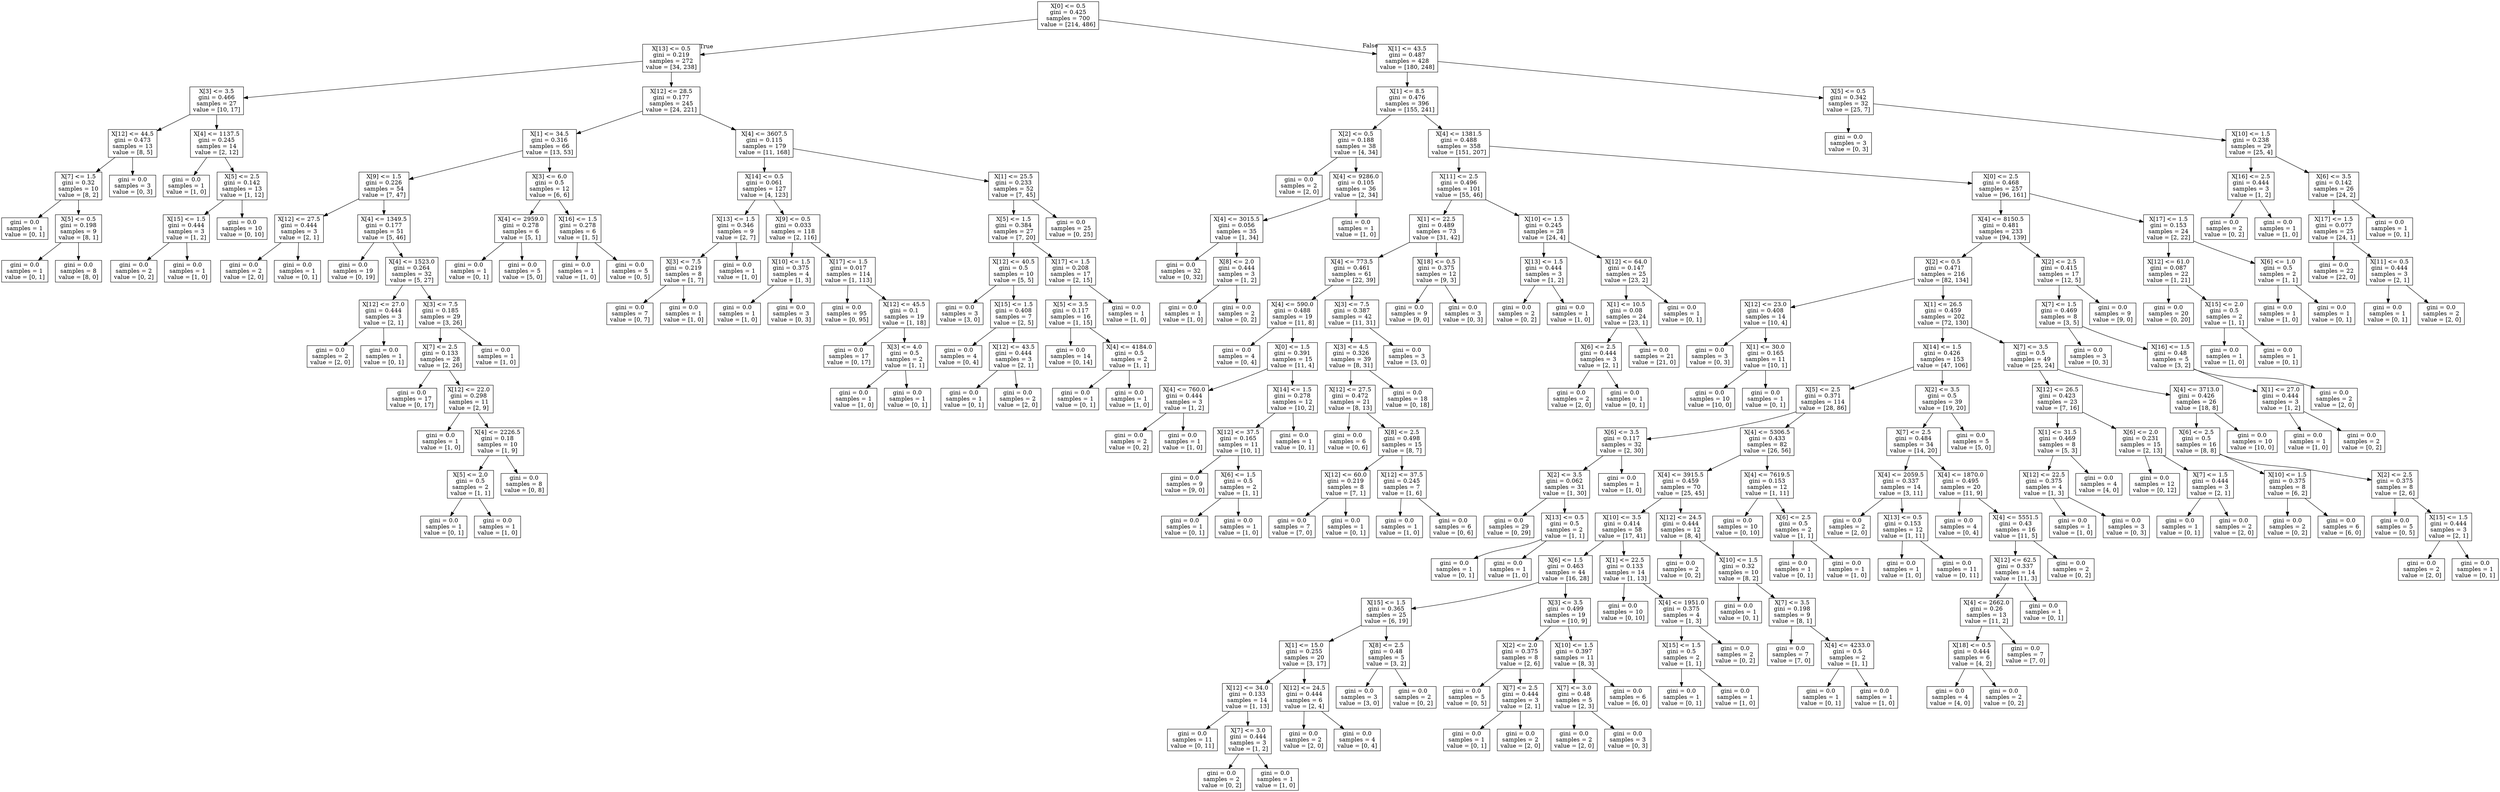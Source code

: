 digraph Tree {
node [shape=box] ;
0 [label="X[0] <= 0.5\ngini = 0.425\nsamples = 700\nvalue = [214, 486]"] ;
1 [label="X[13] <= 0.5\ngini = 0.219\nsamples = 272\nvalue = [34, 238]"] ;
0 -> 1 [labeldistance=2.5, labelangle=45, headlabel="True"] ;
2 [label="X[3] <= 3.5\ngini = 0.466\nsamples = 27\nvalue = [10, 17]"] ;
1 -> 2 ;
3 [label="X[12] <= 44.5\ngini = 0.473\nsamples = 13\nvalue = [8, 5]"] ;
2 -> 3 ;
4 [label="X[7] <= 1.5\ngini = 0.32\nsamples = 10\nvalue = [8, 2]"] ;
3 -> 4 ;
5 [label="gini = 0.0\nsamples = 1\nvalue = [0, 1]"] ;
4 -> 5 ;
6 [label="X[5] <= 0.5\ngini = 0.198\nsamples = 9\nvalue = [8, 1]"] ;
4 -> 6 ;
7 [label="gini = 0.0\nsamples = 1\nvalue = [0, 1]"] ;
6 -> 7 ;
8 [label="gini = 0.0\nsamples = 8\nvalue = [8, 0]"] ;
6 -> 8 ;
9 [label="gini = 0.0\nsamples = 3\nvalue = [0, 3]"] ;
3 -> 9 ;
10 [label="X[4] <= 1137.5\ngini = 0.245\nsamples = 14\nvalue = [2, 12]"] ;
2 -> 10 ;
11 [label="gini = 0.0\nsamples = 1\nvalue = [1, 0]"] ;
10 -> 11 ;
12 [label="X[5] <= 2.5\ngini = 0.142\nsamples = 13\nvalue = [1, 12]"] ;
10 -> 12 ;
13 [label="X[15] <= 1.5\ngini = 0.444\nsamples = 3\nvalue = [1, 2]"] ;
12 -> 13 ;
14 [label="gini = 0.0\nsamples = 2\nvalue = [0, 2]"] ;
13 -> 14 ;
15 [label="gini = 0.0\nsamples = 1\nvalue = [1, 0]"] ;
13 -> 15 ;
16 [label="gini = 0.0\nsamples = 10\nvalue = [0, 10]"] ;
12 -> 16 ;
17 [label="X[12] <= 28.5\ngini = 0.177\nsamples = 245\nvalue = [24, 221]"] ;
1 -> 17 ;
18 [label="X[1] <= 34.5\ngini = 0.316\nsamples = 66\nvalue = [13, 53]"] ;
17 -> 18 ;
19 [label="X[9] <= 1.5\ngini = 0.226\nsamples = 54\nvalue = [7, 47]"] ;
18 -> 19 ;
20 [label="X[12] <= 27.5\ngini = 0.444\nsamples = 3\nvalue = [2, 1]"] ;
19 -> 20 ;
21 [label="gini = 0.0\nsamples = 2\nvalue = [2, 0]"] ;
20 -> 21 ;
22 [label="gini = 0.0\nsamples = 1\nvalue = [0, 1]"] ;
20 -> 22 ;
23 [label="X[4] <= 1349.5\ngini = 0.177\nsamples = 51\nvalue = [5, 46]"] ;
19 -> 23 ;
24 [label="gini = 0.0\nsamples = 19\nvalue = [0, 19]"] ;
23 -> 24 ;
25 [label="X[4] <= 1523.0\ngini = 0.264\nsamples = 32\nvalue = [5, 27]"] ;
23 -> 25 ;
26 [label="X[12] <= 27.0\ngini = 0.444\nsamples = 3\nvalue = [2, 1]"] ;
25 -> 26 ;
27 [label="gini = 0.0\nsamples = 2\nvalue = [2, 0]"] ;
26 -> 27 ;
28 [label="gini = 0.0\nsamples = 1\nvalue = [0, 1]"] ;
26 -> 28 ;
29 [label="X[3] <= 7.5\ngini = 0.185\nsamples = 29\nvalue = [3, 26]"] ;
25 -> 29 ;
30 [label="X[7] <= 2.5\ngini = 0.133\nsamples = 28\nvalue = [2, 26]"] ;
29 -> 30 ;
31 [label="gini = 0.0\nsamples = 17\nvalue = [0, 17]"] ;
30 -> 31 ;
32 [label="X[12] <= 22.0\ngini = 0.298\nsamples = 11\nvalue = [2, 9]"] ;
30 -> 32 ;
33 [label="gini = 0.0\nsamples = 1\nvalue = [1, 0]"] ;
32 -> 33 ;
34 [label="X[4] <= 2226.5\ngini = 0.18\nsamples = 10\nvalue = [1, 9]"] ;
32 -> 34 ;
35 [label="X[5] <= 2.0\ngini = 0.5\nsamples = 2\nvalue = [1, 1]"] ;
34 -> 35 ;
36 [label="gini = 0.0\nsamples = 1\nvalue = [0, 1]"] ;
35 -> 36 ;
37 [label="gini = 0.0\nsamples = 1\nvalue = [1, 0]"] ;
35 -> 37 ;
38 [label="gini = 0.0\nsamples = 8\nvalue = [0, 8]"] ;
34 -> 38 ;
39 [label="gini = 0.0\nsamples = 1\nvalue = [1, 0]"] ;
29 -> 39 ;
40 [label="X[3] <= 6.0\ngini = 0.5\nsamples = 12\nvalue = [6, 6]"] ;
18 -> 40 ;
41 [label="X[4] <= 2959.0\ngini = 0.278\nsamples = 6\nvalue = [5, 1]"] ;
40 -> 41 ;
42 [label="gini = 0.0\nsamples = 1\nvalue = [0, 1]"] ;
41 -> 42 ;
43 [label="gini = 0.0\nsamples = 5\nvalue = [5, 0]"] ;
41 -> 43 ;
44 [label="X[16] <= 1.5\ngini = 0.278\nsamples = 6\nvalue = [1, 5]"] ;
40 -> 44 ;
45 [label="gini = 0.0\nsamples = 1\nvalue = [1, 0]"] ;
44 -> 45 ;
46 [label="gini = 0.0\nsamples = 5\nvalue = [0, 5]"] ;
44 -> 46 ;
47 [label="X[4] <= 3607.5\ngini = 0.115\nsamples = 179\nvalue = [11, 168]"] ;
17 -> 47 ;
48 [label="X[14] <= 0.5\ngini = 0.061\nsamples = 127\nvalue = [4, 123]"] ;
47 -> 48 ;
49 [label="X[13] <= 1.5\ngini = 0.346\nsamples = 9\nvalue = [2, 7]"] ;
48 -> 49 ;
50 [label="X[3] <= 7.5\ngini = 0.219\nsamples = 8\nvalue = [1, 7]"] ;
49 -> 50 ;
51 [label="gini = 0.0\nsamples = 7\nvalue = [0, 7]"] ;
50 -> 51 ;
52 [label="gini = 0.0\nsamples = 1\nvalue = [1, 0]"] ;
50 -> 52 ;
53 [label="gini = 0.0\nsamples = 1\nvalue = [1, 0]"] ;
49 -> 53 ;
54 [label="X[9] <= 0.5\ngini = 0.033\nsamples = 118\nvalue = [2, 116]"] ;
48 -> 54 ;
55 [label="X[10] <= 1.5\ngini = 0.375\nsamples = 4\nvalue = [1, 3]"] ;
54 -> 55 ;
56 [label="gini = 0.0\nsamples = 1\nvalue = [1, 0]"] ;
55 -> 56 ;
57 [label="gini = 0.0\nsamples = 3\nvalue = [0, 3]"] ;
55 -> 57 ;
58 [label="X[17] <= 1.5\ngini = 0.017\nsamples = 114\nvalue = [1, 113]"] ;
54 -> 58 ;
59 [label="gini = 0.0\nsamples = 95\nvalue = [0, 95]"] ;
58 -> 59 ;
60 [label="X[12] <= 45.5\ngini = 0.1\nsamples = 19\nvalue = [1, 18]"] ;
58 -> 60 ;
61 [label="gini = 0.0\nsamples = 17\nvalue = [0, 17]"] ;
60 -> 61 ;
62 [label="X[3] <= 4.0\ngini = 0.5\nsamples = 2\nvalue = [1, 1]"] ;
60 -> 62 ;
63 [label="gini = 0.0\nsamples = 1\nvalue = [1, 0]"] ;
62 -> 63 ;
64 [label="gini = 0.0\nsamples = 1\nvalue = [0, 1]"] ;
62 -> 64 ;
65 [label="X[1] <= 25.5\ngini = 0.233\nsamples = 52\nvalue = [7, 45]"] ;
47 -> 65 ;
66 [label="X[5] <= 1.5\ngini = 0.384\nsamples = 27\nvalue = [7, 20]"] ;
65 -> 66 ;
67 [label="X[12] <= 40.5\ngini = 0.5\nsamples = 10\nvalue = [5, 5]"] ;
66 -> 67 ;
68 [label="gini = 0.0\nsamples = 3\nvalue = [3, 0]"] ;
67 -> 68 ;
69 [label="X[15] <= 1.5\ngini = 0.408\nsamples = 7\nvalue = [2, 5]"] ;
67 -> 69 ;
70 [label="gini = 0.0\nsamples = 4\nvalue = [0, 4]"] ;
69 -> 70 ;
71 [label="X[12] <= 43.5\ngini = 0.444\nsamples = 3\nvalue = [2, 1]"] ;
69 -> 71 ;
72 [label="gini = 0.0\nsamples = 1\nvalue = [0, 1]"] ;
71 -> 72 ;
73 [label="gini = 0.0\nsamples = 2\nvalue = [2, 0]"] ;
71 -> 73 ;
74 [label="X[17] <= 1.5\ngini = 0.208\nsamples = 17\nvalue = [2, 15]"] ;
66 -> 74 ;
75 [label="X[5] <= 3.5\ngini = 0.117\nsamples = 16\nvalue = [1, 15]"] ;
74 -> 75 ;
76 [label="gini = 0.0\nsamples = 14\nvalue = [0, 14]"] ;
75 -> 76 ;
77 [label="X[4] <= 4184.0\ngini = 0.5\nsamples = 2\nvalue = [1, 1]"] ;
75 -> 77 ;
78 [label="gini = 0.0\nsamples = 1\nvalue = [0, 1]"] ;
77 -> 78 ;
79 [label="gini = 0.0\nsamples = 1\nvalue = [1, 0]"] ;
77 -> 79 ;
80 [label="gini = 0.0\nsamples = 1\nvalue = [1, 0]"] ;
74 -> 80 ;
81 [label="gini = 0.0\nsamples = 25\nvalue = [0, 25]"] ;
65 -> 81 ;
82 [label="X[1] <= 43.5\ngini = 0.487\nsamples = 428\nvalue = [180, 248]"] ;
0 -> 82 [labeldistance=2.5, labelangle=-45, headlabel="False"] ;
83 [label="X[1] <= 8.5\ngini = 0.476\nsamples = 396\nvalue = [155, 241]"] ;
82 -> 83 ;
84 [label="X[2] <= 0.5\ngini = 0.188\nsamples = 38\nvalue = [4, 34]"] ;
83 -> 84 ;
85 [label="gini = 0.0\nsamples = 2\nvalue = [2, 0]"] ;
84 -> 85 ;
86 [label="X[4] <= 9286.0\ngini = 0.105\nsamples = 36\nvalue = [2, 34]"] ;
84 -> 86 ;
87 [label="X[4] <= 3015.5\ngini = 0.056\nsamples = 35\nvalue = [1, 34]"] ;
86 -> 87 ;
88 [label="gini = 0.0\nsamples = 32\nvalue = [0, 32]"] ;
87 -> 88 ;
89 [label="X[8] <= 2.0\ngini = 0.444\nsamples = 3\nvalue = [1, 2]"] ;
87 -> 89 ;
90 [label="gini = 0.0\nsamples = 1\nvalue = [1, 0]"] ;
89 -> 90 ;
91 [label="gini = 0.0\nsamples = 2\nvalue = [0, 2]"] ;
89 -> 91 ;
92 [label="gini = 0.0\nsamples = 1\nvalue = [1, 0]"] ;
86 -> 92 ;
93 [label="X[4] <= 1381.5\ngini = 0.488\nsamples = 358\nvalue = [151, 207]"] ;
83 -> 93 ;
94 [label="X[11] <= 2.5\ngini = 0.496\nsamples = 101\nvalue = [55, 46]"] ;
93 -> 94 ;
95 [label="X[1] <= 22.5\ngini = 0.489\nsamples = 73\nvalue = [31, 42]"] ;
94 -> 95 ;
96 [label="X[4] <= 773.5\ngini = 0.461\nsamples = 61\nvalue = [22, 39]"] ;
95 -> 96 ;
97 [label="X[4] <= 590.0\ngini = 0.488\nsamples = 19\nvalue = [11, 8]"] ;
96 -> 97 ;
98 [label="gini = 0.0\nsamples = 4\nvalue = [0, 4]"] ;
97 -> 98 ;
99 [label="X[0] <= 1.5\ngini = 0.391\nsamples = 15\nvalue = [11, 4]"] ;
97 -> 99 ;
100 [label="X[4] <= 760.0\ngini = 0.444\nsamples = 3\nvalue = [1, 2]"] ;
99 -> 100 ;
101 [label="gini = 0.0\nsamples = 2\nvalue = [0, 2]"] ;
100 -> 101 ;
102 [label="gini = 0.0\nsamples = 1\nvalue = [1, 0]"] ;
100 -> 102 ;
103 [label="X[14] <= 1.5\ngini = 0.278\nsamples = 12\nvalue = [10, 2]"] ;
99 -> 103 ;
104 [label="X[12] <= 37.5\ngini = 0.165\nsamples = 11\nvalue = [10, 1]"] ;
103 -> 104 ;
105 [label="gini = 0.0\nsamples = 9\nvalue = [9, 0]"] ;
104 -> 105 ;
106 [label="X[6] <= 1.5\ngini = 0.5\nsamples = 2\nvalue = [1, 1]"] ;
104 -> 106 ;
107 [label="gini = 0.0\nsamples = 1\nvalue = [0, 1]"] ;
106 -> 107 ;
108 [label="gini = 0.0\nsamples = 1\nvalue = [1, 0]"] ;
106 -> 108 ;
109 [label="gini = 0.0\nsamples = 1\nvalue = [0, 1]"] ;
103 -> 109 ;
110 [label="X[3] <= 7.5\ngini = 0.387\nsamples = 42\nvalue = [11, 31]"] ;
96 -> 110 ;
111 [label="X[3] <= 4.5\ngini = 0.326\nsamples = 39\nvalue = [8, 31]"] ;
110 -> 111 ;
112 [label="X[12] <= 27.5\ngini = 0.472\nsamples = 21\nvalue = [8, 13]"] ;
111 -> 112 ;
113 [label="gini = 0.0\nsamples = 6\nvalue = [0, 6]"] ;
112 -> 113 ;
114 [label="X[8] <= 2.5\ngini = 0.498\nsamples = 15\nvalue = [8, 7]"] ;
112 -> 114 ;
115 [label="X[12] <= 60.0\ngini = 0.219\nsamples = 8\nvalue = [7, 1]"] ;
114 -> 115 ;
116 [label="gini = 0.0\nsamples = 7\nvalue = [7, 0]"] ;
115 -> 116 ;
117 [label="gini = 0.0\nsamples = 1\nvalue = [0, 1]"] ;
115 -> 117 ;
118 [label="X[12] <= 37.5\ngini = 0.245\nsamples = 7\nvalue = [1, 6]"] ;
114 -> 118 ;
119 [label="gini = 0.0\nsamples = 1\nvalue = [1, 0]"] ;
118 -> 119 ;
120 [label="gini = 0.0\nsamples = 6\nvalue = [0, 6]"] ;
118 -> 120 ;
121 [label="gini = 0.0\nsamples = 18\nvalue = [0, 18]"] ;
111 -> 121 ;
122 [label="gini = 0.0\nsamples = 3\nvalue = [3, 0]"] ;
110 -> 122 ;
123 [label="X[18] <= 0.5\ngini = 0.375\nsamples = 12\nvalue = [9, 3]"] ;
95 -> 123 ;
124 [label="gini = 0.0\nsamples = 9\nvalue = [9, 0]"] ;
123 -> 124 ;
125 [label="gini = 0.0\nsamples = 3\nvalue = [0, 3]"] ;
123 -> 125 ;
126 [label="X[10] <= 1.5\ngini = 0.245\nsamples = 28\nvalue = [24, 4]"] ;
94 -> 126 ;
127 [label="X[13] <= 1.5\ngini = 0.444\nsamples = 3\nvalue = [1, 2]"] ;
126 -> 127 ;
128 [label="gini = 0.0\nsamples = 2\nvalue = [0, 2]"] ;
127 -> 128 ;
129 [label="gini = 0.0\nsamples = 1\nvalue = [1, 0]"] ;
127 -> 129 ;
130 [label="X[12] <= 64.0\ngini = 0.147\nsamples = 25\nvalue = [23, 2]"] ;
126 -> 130 ;
131 [label="X[1] <= 10.5\ngini = 0.08\nsamples = 24\nvalue = [23, 1]"] ;
130 -> 131 ;
132 [label="X[6] <= 2.5\ngini = 0.444\nsamples = 3\nvalue = [2, 1]"] ;
131 -> 132 ;
133 [label="gini = 0.0\nsamples = 2\nvalue = [2, 0]"] ;
132 -> 133 ;
134 [label="gini = 0.0\nsamples = 1\nvalue = [0, 1]"] ;
132 -> 134 ;
135 [label="gini = 0.0\nsamples = 21\nvalue = [21, 0]"] ;
131 -> 135 ;
136 [label="gini = 0.0\nsamples = 1\nvalue = [0, 1]"] ;
130 -> 136 ;
137 [label="X[0] <= 2.5\ngini = 0.468\nsamples = 257\nvalue = [96, 161]"] ;
93 -> 137 ;
138 [label="X[4] <= 8150.5\ngini = 0.481\nsamples = 233\nvalue = [94, 139]"] ;
137 -> 138 ;
139 [label="X[2] <= 0.5\ngini = 0.471\nsamples = 216\nvalue = [82, 134]"] ;
138 -> 139 ;
140 [label="X[12] <= 23.0\ngini = 0.408\nsamples = 14\nvalue = [10, 4]"] ;
139 -> 140 ;
141 [label="gini = 0.0\nsamples = 3\nvalue = [0, 3]"] ;
140 -> 141 ;
142 [label="X[1] <= 30.0\ngini = 0.165\nsamples = 11\nvalue = [10, 1]"] ;
140 -> 142 ;
143 [label="gini = 0.0\nsamples = 10\nvalue = [10, 0]"] ;
142 -> 143 ;
144 [label="gini = 0.0\nsamples = 1\nvalue = [0, 1]"] ;
142 -> 144 ;
145 [label="X[1] <= 26.5\ngini = 0.459\nsamples = 202\nvalue = [72, 130]"] ;
139 -> 145 ;
146 [label="X[14] <= 1.5\ngini = 0.426\nsamples = 153\nvalue = [47, 106]"] ;
145 -> 146 ;
147 [label="X[5] <= 2.5\ngini = 0.371\nsamples = 114\nvalue = [28, 86]"] ;
146 -> 147 ;
148 [label="X[6] <= 3.5\ngini = 0.117\nsamples = 32\nvalue = [2, 30]"] ;
147 -> 148 ;
149 [label="X[2] <= 3.5\ngini = 0.062\nsamples = 31\nvalue = [1, 30]"] ;
148 -> 149 ;
150 [label="gini = 0.0\nsamples = 29\nvalue = [0, 29]"] ;
149 -> 150 ;
151 [label="X[13] <= 0.5\ngini = 0.5\nsamples = 2\nvalue = [1, 1]"] ;
149 -> 151 ;
152 [label="gini = 0.0\nsamples = 1\nvalue = [0, 1]"] ;
151 -> 152 ;
153 [label="gini = 0.0\nsamples = 1\nvalue = [1, 0]"] ;
151 -> 153 ;
154 [label="gini = 0.0\nsamples = 1\nvalue = [1, 0]"] ;
148 -> 154 ;
155 [label="X[4] <= 5306.5\ngini = 0.433\nsamples = 82\nvalue = [26, 56]"] ;
147 -> 155 ;
156 [label="X[4] <= 3915.5\ngini = 0.459\nsamples = 70\nvalue = [25, 45]"] ;
155 -> 156 ;
157 [label="X[10] <= 3.5\ngini = 0.414\nsamples = 58\nvalue = [17, 41]"] ;
156 -> 157 ;
158 [label="X[6] <= 1.5\ngini = 0.463\nsamples = 44\nvalue = [16, 28]"] ;
157 -> 158 ;
159 [label="X[15] <= 1.5\ngini = 0.365\nsamples = 25\nvalue = [6, 19]"] ;
158 -> 159 ;
160 [label="X[1] <= 15.0\ngini = 0.255\nsamples = 20\nvalue = [3, 17]"] ;
159 -> 160 ;
161 [label="X[12] <= 34.0\ngini = 0.133\nsamples = 14\nvalue = [1, 13]"] ;
160 -> 161 ;
162 [label="gini = 0.0\nsamples = 11\nvalue = [0, 11]"] ;
161 -> 162 ;
163 [label="X[7] <= 3.0\ngini = 0.444\nsamples = 3\nvalue = [1, 2]"] ;
161 -> 163 ;
164 [label="gini = 0.0\nsamples = 2\nvalue = [0, 2]"] ;
163 -> 164 ;
165 [label="gini = 0.0\nsamples = 1\nvalue = [1, 0]"] ;
163 -> 165 ;
166 [label="X[12] <= 24.5\ngini = 0.444\nsamples = 6\nvalue = [2, 4]"] ;
160 -> 166 ;
167 [label="gini = 0.0\nsamples = 2\nvalue = [2, 0]"] ;
166 -> 167 ;
168 [label="gini = 0.0\nsamples = 4\nvalue = [0, 4]"] ;
166 -> 168 ;
169 [label="X[8] <= 2.5\ngini = 0.48\nsamples = 5\nvalue = [3, 2]"] ;
159 -> 169 ;
170 [label="gini = 0.0\nsamples = 3\nvalue = [3, 0]"] ;
169 -> 170 ;
171 [label="gini = 0.0\nsamples = 2\nvalue = [0, 2]"] ;
169 -> 171 ;
172 [label="X[3] <= 3.5\ngini = 0.499\nsamples = 19\nvalue = [10, 9]"] ;
158 -> 172 ;
173 [label="X[2] <= 2.0\ngini = 0.375\nsamples = 8\nvalue = [2, 6]"] ;
172 -> 173 ;
174 [label="gini = 0.0\nsamples = 5\nvalue = [0, 5]"] ;
173 -> 174 ;
175 [label="X[7] <= 2.5\ngini = 0.444\nsamples = 3\nvalue = [2, 1]"] ;
173 -> 175 ;
176 [label="gini = 0.0\nsamples = 1\nvalue = [0, 1]"] ;
175 -> 176 ;
177 [label="gini = 0.0\nsamples = 2\nvalue = [2, 0]"] ;
175 -> 177 ;
178 [label="X[10] <= 1.5\ngini = 0.397\nsamples = 11\nvalue = [8, 3]"] ;
172 -> 178 ;
179 [label="X[7] <= 3.0\ngini = 0.48\nsamples = 5\nvalue = [2, 3]"] ;
178 -> 179 ;
180 [label="gini = 0.0\nsamples = 2\nvalue = [2, 0]"] ;
179 -> 180 ;
181 [label="gini = 0.0\nsamples = 3\nvalue = [0, 3]"] ;
179 -> 181 ;
182 [label="gini = 0.0\nsamples = 6\nvalue = [6, 0]"] ;
178 -> 182 ;
183 [label="X[1] <= 22.5\ngini = 0.133\nsamples = 14\nvalue = [1, 13]"] ;
157 -> 183 ;
184 [label="gini = 0.0\nsamples = 10\nvalue = [0, 10]"] ;
183 -> 184 ;
185 [label="X[4] <= 1951.0\ngini = 0.375\nsamples = 4\nvalue = [1, 3]"] ;
183 -> 185 ;
186 [label="X[15] <= 1.5\ngini = 0.5\nsamples = 2\nvalue = [1, 1]"] ;
185 -> 186 ;
187 [label="gini = 0.0\nsamples = 1\nvalue = [0, 1]"] ;
186 -> 187 ;
188 [label="gini = 0.0\nsamples = 1\nvalue = [1, 0]"] ;
186 -> 188 ;
189 [label="gini = 0.0\nsamples = 2\nvalue = [0, 2]"] ;
185 -> 189 ;
190 [label="X[12] <= 24.5\ngini = 0.444\nsamples = 12\nvalue = [8, 4]"] ;
156 -> 190 ;
191 [label="gini = 0.0\nsamples = 2\nvalue = [0, 2]"] ;
190 -> 191 ;
192 [label="X[10] <= 1.5\ngini = 0.32\nsamples = 10\nvalue = [8, 2]"] ;
190 -> 192 ;
193 [label="gini = 0.0\nsamples = 1\nvalue = [0, 1]"] ;
192 -> 193 ;
194 [label="X[7] <= 3.5\ngini = 0.198\nsamples = 9\nvalue = [8, 1]"] ;
192 -> 194 ;
195 [label="gini = 0.0\nsamples = 7\nvalue = [7, 0]"] ;
194 -> 195 ;
196 [label="X[4] <= 4233.0\ngini = 0.5\nsamples = 2\nvalue = [1, 1]"] ;
194 -> 196 ;
197 [label="gini = 0.0\nsamples = 1\nvalue = [0, 1]"] ;
196 -> 197 ;
198 [label="gini = 0.0\nsamples = 1\nvalue = [1, 0]"] ;
196 -> 198 ;
199 [label="X[4] <= 7619.5\ngini = 0.153\nsamples = 12\nvalue = [1, 11]"] ;
155 -> 199 ;
200 [label="gini = 0.0\nsamples = 10\nvalue = [0, 10]"] ;
199 -> 200 ;
201 [label="X[6] <= 2.5\ngini = 0.5\nsamples = 2\nvalue = [1, 1]"] ;
199 -> 201 ;
202 [label="gini = 0.0\nsamples = 1\nvalue = [0, 1]"] ;
201 -> 202 ;
203 [label="gini = 0.0\nsamples = 1\nvalue = [1, 0]"] ;
201 -> 203 ;
204 [label="X[2] <= 3.5\ngini = 0.5\nsamples = 39\nvalue = [19, 20]"] ;
146 -> 204 ;
205 [label="X[7] <= 2.5\ngini = 0.484\nsamples = 34\nvalue = [14, 20]"] ;
204 -> 205 ;
206 [label="X[4] <= 2059.5\ngini = 0.337\nsamples = 14\nvalue = [3, 11]"] ;
205 -> 206 ;
207 [label="gini = 0.0\nsamples = 2\nvalue = [2, 0]"] ;
206 -> 207 ;
208 [label="X[13] <= 0.5\ngini = 0.153\nsamples = 12\nvalue = [1, 11]"] ;
206 -> 208 ;
209 [label="gini = 0.0\nsamples = 1\nvalue = [1, 0]"] ;
208 -> 209 ;
210 [label="gini = 0.0\nsamples = 11\nvalue = [0, 11]"] ;
208 -> 210 ;
211 [label="X[4] <= 1870.0\ngini = 0.495\nsamples = 20\nvalue = [11, 9]"] ;
205 -> 211 ;
212 [label="gini = 0.0\nsamples = 4\nvalue = [0, 4]"] ;
211 -> 212 ;
213 [label="X[4] <= 5551.5\ngini = 0.43\nsamples = 16\nvalue = [11, 5]"] ;
211 -> 213 ;
214 [label="X[12] <= 62.5\ngini = 0.337\nsamples = 14\nvalue = [11, 3]"] ;
213 -> 214 ;
215 [label="X[4] <= 2662.0\ngini = 0.26\nsamples = 13\nvalue = [11, 2]"] ;
214 -> 215 ;
216 [label="X[18] <= 0.5\ngini = 0.444\nsamples = 6\nvalue = [4, 2]"] ;
215 -> 216 ;
217 [label="gini = 0.0\nsamples = 4\nvalue = [4, 0]"] ;
216 -> 217 ;
218 [label="gini = 0.0\nsamples = 2\nvalue = [0, 2]"] ;
216 -> 218 ;
219 [label="gini = 0.0\nsamples = 7\nvalue = [7, 0]"] ;
215 -> 219 ;
220 [label="gini = 0.0\nsamples = 1\nvalue = [0, 1]"] ;
214 -> 220 ;
221 [label="gini = 0.0\nsamples = 2\nvalue = [0, 2]"] ;
213 -> 221 ;
222 [label="gini = 0.0\nsamples = 5\nvalue = [5, 0]"] ;
204 -> 222 ;
223 [label="X[7] <= 3.5\ngini = 0.5\nsamples = 49\nvalue = [25, 24]"] ;
145 -> 223 ;
224 [label="X[12] <= 26.5\ngini = 0.423\nsamples = 23\nvalue = [7, 16]"] ;
223 -> 224 ;
225 [label="X[1] <= 31.5\ngini = 0.469\nsamples = 8\nvalue = [5, 3]"] ;
224 -> 225 ;
226 [label="X[12] <= 22.5\ngini = 0.375\nsamples = 4\nvalue = [1, 3]"] ;
225 -> 226 ;
227 [label="gini = 0.0\nsamples = 1\nvalue = [1, 0]"] ;
226 -> 227 ;
228 [label="gini = 0.0\nsamples = 3\nvalue = [0, 3]"] ;
226 -> 228 ;
229 [label="gini = 0.0\nsamples = 4\nvalue = [4, 0]"] ;
225 -> 229 ;
230 [label="X[6] <= 2.0\ngini = 0.231\nsamples = 15\nvalue = [2, 13]"] ;
224 -> 230 ;
231 [label="gini = 0.0\nsamples = 12\nvalue = [0, 12]"] ;
230 -> 231 ;
232 [label="X[7] <= 1.5\ngini = 0.444\nsamples = 3\nvalue = [2, 1]"] ;
230 -> 232 ;
233 [label="gini = 0.0\nsamples = 1\nvalue = [0, 1]"] ;
232 -> 233 ;
234 [label="gini = 0.0\nsamples = 2\nvalue = [2, 0]"] ;
232 -> 234 ;
235 [label="X[4] <= 3713.0\ngini = 0.426\nsamples = 26\nvalue = [18, 8]"] ;
223 -> 235 ;
236 [label="X[6] <= 2.5\ngini = 0.5\nsamples = 16\nvalue = [8, 8]"] ;
235 -> 236 ;
237 [label="X[10] <= 1.5\ngini = 0.375\nsamples = 8\nvalue = [6, 2]"] ;
236 -> 237 ;
238 [label="gini = 0.0\nsamples = 2\nvalue = [0, 2]"] ;
237 -> 238 ;
239 [label="gini = 0.0\nsamples = 6\nvalue = [6, 0]"] ;
237 -> 239 ;
240 [label="X[2] <= 2.5\ngini = 0.375\nsamples = 8\nvalue = [2, 6]"] ;
236 -> 240 ;
241 [label="gini = 0.0\nsamples = 5\nvalue = [0, 5]"] ;
240 -> 241 ;
242 [label="X[15] <= 1.5\ngini = 0.444\nsamples = 3\nvalue = [2, 1]"] ;
240 -> 242 ;
243 [label="gini = 0.0\nsamples = 2\nvalue = [2, 0]"] ;
242 -> 243 ;
244 [label="gini = 0.0\nsamples = 1\nvalue = [0, 1]"] ;
242 -> 244 ;
245 [label="gini = 0.0\nsamples = 10\nvalue = [10, 0]"] ;
235 -> 245 ;
246 [label="X[2] <= 2.5\ngini = 0.415\nsamples = 17\nvalue = [12, 5]"] ;
138 -> 246 ;
247 [label="X[7] <= 1.5\ngini = 0.469\nsamples = 8\nvalue = [3, 5]"] ;
246 -> 247 ;
248 [label="gini = 0.0\nsamples = 3\nvalue = [0, 3]"] ;
247 -> 248 ;
249 [label="X[16] <= 1.5\ngini = 0.48\nsamples = 5\nvalue = [3, 2]"] ;
247 -> 249 ;
250 [label="X[1] <= 27.0\ngini = 0.444\nsamples = 3\nvalue = [1, 2]"] ;
249 -> 250 ;
251 [label="gini = 0.0\nsamples = 1\nvalue = [1, 0]"] ;
250 -> 251 ;
252 [label="gini = 0.0\nsamples = 2\nvalue = [0, 2]"] ;
250 -> 252 ;
253 [label="gini = 0.0\nsamples = 2\nvalue = [2, 0]"] ;
249 -> 253 ;
254 [label="gini = 0.0\nsamples = 9\nvalue = [9, 0]"] ;
246 -> 254 ;
255 [label="X[17] <= 1.5\ngini = 0.153\nsamples = 24\nvalue = [2, 22]"] ;
137 -> 255 ;
256 [label="X[12] <= 61.0\ngini = 0.087\nsamples = 22\nvalue = [1, 21]"] ;
255 -> 256 ;
257 [label="gini = 0.0\nsamples = 20\nvalue = [0, 20]"] ;
256 -> 257 ;
258 [label="X[15] <= 2.0\ngini = 0.5\nsamples = 2\nvalue = [1, 1]"] ;
256 -> 258 ;
259 [label="gini = 0.0\nsamples = 1\nvalue = [1, 0]"] ;
258 -> 259 ;
260 [label="gini = 0.0\nsamples = 1\nvalue = [0, 1]"] ;
258 -> 260 ;
261 [label="X[6] <= 1.0\ngini = 0.5\nsamples = 2\nvalue = [1, 1]"] ;
255 -> 261 ;
262 [label="gini = 0.0\nsamples = 1\nvalue = [1, 0]"] ;
261 -> 262 ;
263 [label="gini = 0.0\nsamples = 1\nvalue = [0, 1]"] ;
261 -> 263 ;
264 [label="X[5] <= 0.5\ngini = 0.342\nsamples = 32\nvalue = [25, 7]"] ;
82 -> 264 ;
265 [label="gini = 0.0\nsamples = 3\nvalue = [0, 3]"] ;
264 -> 265 ;
266 [label="X[10] <= 1.5\ngini = 0.238\nsamples = 29\nvalue = [25, 4]"] ;
264 -> 266 ;
267 [label="X[16] <= 2.5\ngini = 0.444\nsamples = 3\nvalue = [1, 2]"] ;
266 -> 267 ;
268 [label="gini = 0.0\nsamples = 2\nvalue = [0, 2]"] ;
267 -> 268 ;
269 [label="gini = 0.0\nsamples = 1\nvalue = [1, 0]"] ;
267 -> 269 ;
270 [label="X[6] <= 3.5\ngini = 0.142\nsamples = 26\nvalue = [24, 2]"] ;
266 -> 270 ;
271 [label="X[17] <= 1.5\ngini = 0.077\nsamples = 25\nvalue = [24, 1]"] ;
270 -> 271 ;
272 [label="gini = 0.0\nsamples = 22\nvalue = [22, 0]"] ;
271 -> 272 ;
273 [label="X[11] <= 0.5\ngini = 0.444\nsamples = 3\nvalue = [2, 1]"] ;
271 -> 273 ;
274 [label="gini = 0.0\nsamples = 1\nvalue = [0, 1]"] ;
273 -> 274 ;
275 [label="gini = 0.0\nsamples = 2\nvalue = [2, 0]"] ;
273 -> 275 ;
276 [label="gini = 0.0\nsamples = 1\nvalue = [0, 1]"] ;
270 -> 276 ;
}